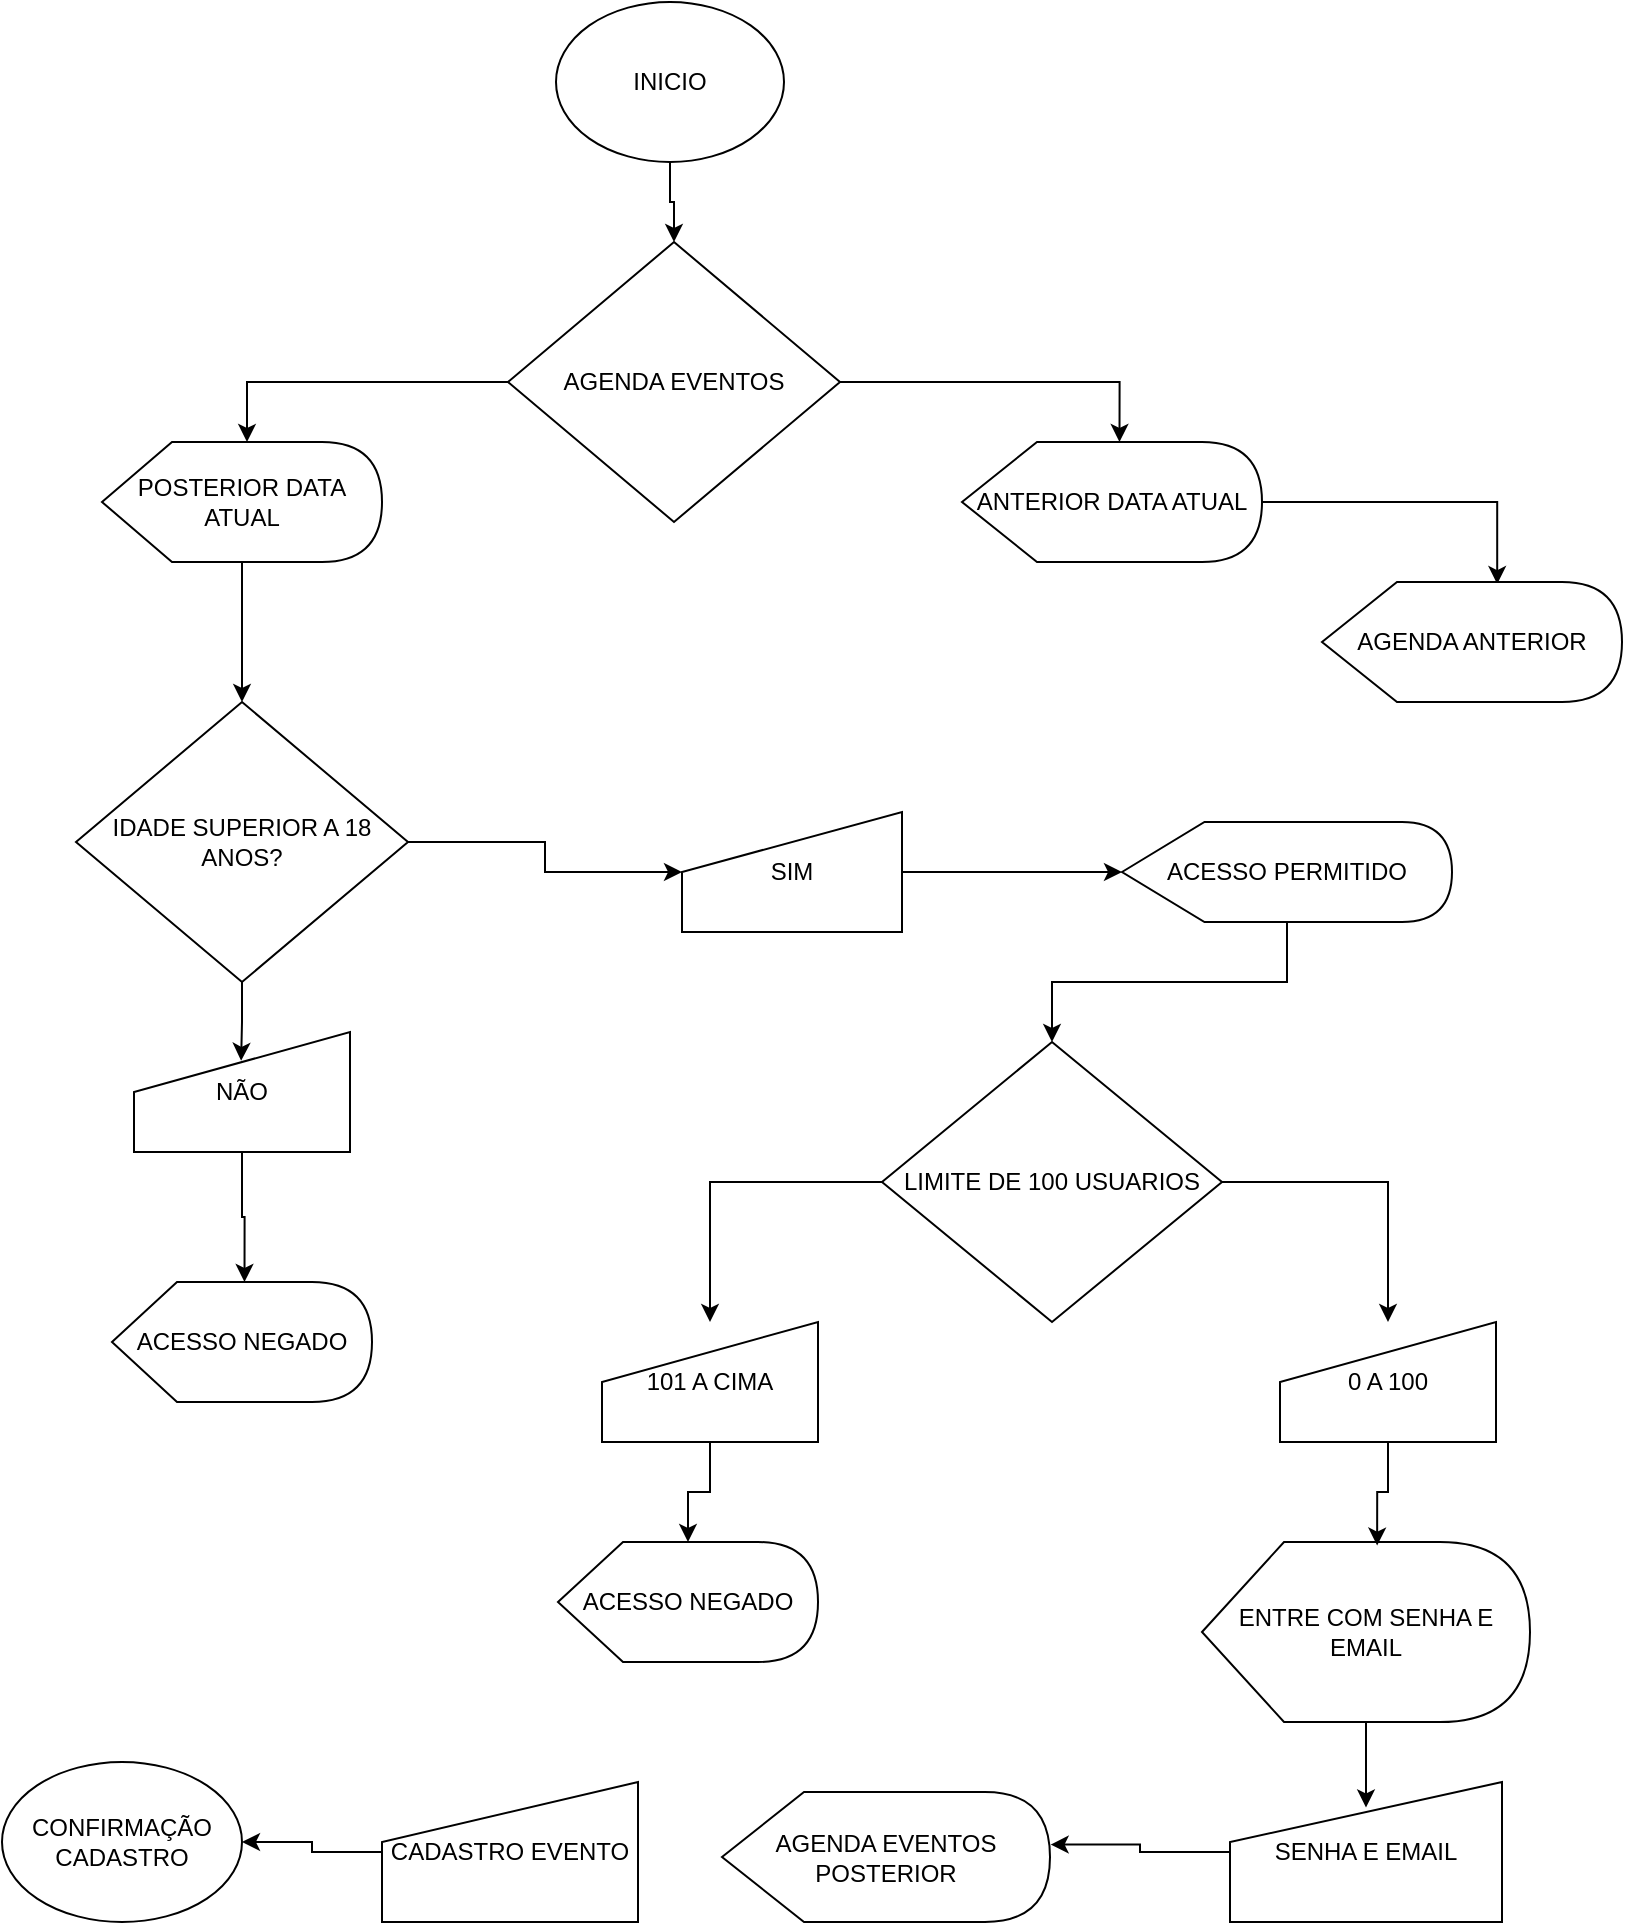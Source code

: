 <mxfile version="15.7.1" type="github">
  <diagram id="5vNQJsYaYcz5H4jWL_h0" name="Page-1">
    <mxGraphModel dx="1483" dy="827" grid="1" gridSize="10" guides="1" tooltips="1" connect="1" arrows="1" fold="1" page="1" pageScale="1" pageWidth="827" pageHeight="1169" math="0" shadow="0">
      <root>
        <mxCell id="0" />
        <mxCell id="1" parent="0" />
        <mxCell id="8SYWMNtoADGByvKFFwp1-2" style="edgeStyle=orthogonalEdgeStyle;rounded=0;orthogonalLoop=1;jettySize=auto;html=1;entryX=0.5;entryY=0;entryDx=0;entryDy=0;" edge="1" parent="1" source="8SYWMNtoADGByvKFFwp1-1" target="8SYWMNtoADGByvKFFwp1-29">
          <mxGeometry relative="1" as="geometry">
            <mxPoint x="414" y="100" as="targetPoint" />
          </mxGeometry>
        </mxCell>
        <mxCell id="8SYWMNtoADGByvKFFwp1-1" value="INICIO" style="ellipse;whiteSpace=wrap;html=1;" vertex="1" parent="1">
          <mxGeometry x="357" width="114" height="80" as="geometry" />
        </mxCell>
        <mxCell id="8SYWMNtoADGByvKFFwp1-4" style="edgeStyle=orthogonalEdgeStyle;rounded=0;orthogonalLoop=1;jettySize=auto;html=1;entryX=0.5;entryY=0.182;entryDx=0;entryDy=0;entryPerimeter=0;" edge="1" parent="1" source="8SYWMNtoADGByvKFFwp1-3" target="8SYWMNtoADGByvKFFwp1-5">
          <mxGeometry relative="1" as="geometry">
            <mxPoint x="414" y="280" as="targetPoint" />
          </mxGeometry>
        </mxCell>
        <mxCell id="8SYWMNtoADGByvKFFwp1-3" value="ENTRE COM SENHA E EMAIL" style="shape=display;whiteSpace=wrap;html=1;" vertex="1" parent="1">
          <mxGeometry x="680" y="770" width="164" height="90" as="geometry" />
        </mxCell>
        <mxCell id="8SYWMNtoADGByvKFFwp1-55" style="edgeStyle=orthogonalEdgeStyle;rounded=0;orthogonalLoop=1;jettySize=auto;html=1;entryX=1.002;entryY=0.404;entryDx=0;entryDy=0;entryPerimeter=0;" edge="1" parent="1" source="8SYWMNtoADGByvKFFwp1-5" target="8SYWMNtoADGByvKFFwp1-54">
          <mxGeometry relative="1" as="geometry" />
        </mxCell>
        <mxCell id="8SYWMNtoADGByvKFFwp1-5" value="SENHA E EMAIL" style="shape=manualInput;whiteSpace=wrap;html=1;" vertex="1" parent="1">
          <mxGeometry x="694" y="890" width="136" height="70" as="geometry" />
        </mxCell>
        <mxCell id="8SYWMNtoADGByvKFFwp1-39" style="edgeStyle=orthogonalEdgeStyle;rounded=0;orthogonalLoop=1;jettySize=auto;html=1;" edge="1" parent="1" source="8SYWMNtoADGByvKFFwp1-12" target="8SYWMNtoADGByvKFFwp1-22">
          <mxGeometry relative="1" as="geometry" />
        </mxCell>
        <mxCell id="8SYWMNtoADGByvKFFwp1-40" style="edgeStyle=orthogonalEdgeStyle;rounded=0;orthogonalLoop=1;jettySize=auto;html=1;entryX=0.496;entryY=0.24;entryDx=0;entryDy=0;entryPerimeter=0;" edge="1" parent="1" source="8SYWMNtoADGByvKFFwp1-12" target="8SYWMNtoADGByvKFFwp1-23">
          <mxGeometry relative="1" as="geometry" />
        </mxCell>
        <mxCell id="8SYWMNtoADGByvKFFwp1-12" value="IDADE SUPERIOR A 18 ANOS?" style="rhombus;whiteSpace=wrap;html=1;" vertex="1" parent="1">
          <mxGeometry x="117" y="350" width="166" height="140" as="geometry" />
        </mxCell>
        <mxCell id="8SYWMNtoADGByvKFFwp1-27" style="edgeStyle=orthogonalEdgeStyle;rounded=0;orthogonalLoop=1;jettySize=auto;html=1;" edge="1" parent="1" source="8SYWMNtoADGByvKFFwp1-22" target="8SYWMNtoADGByvKFFwp1-26">
          <mxGeometry relative="1" as="geometry" />
        </mxCell>
        <mxCell id="8SYWMNtoADGByvKFFwp1-22" value="SIM" style="shape=manualInput;whiteSpace=wrap;html=1;" vertex="1" parent="1">
          <mxGeometry x="420" y="405" width="110" height="60" as="geometry" />
        </mxCell>
        <mxCell id="8SYWMNtoADGByvKFFwp1-41" style="edgeStyle=orthogonalEdgeStyle;rounded=0;orthogonalLoop=1;jettySize=auto;html=1;entryX=0;entryY=0;entryDx=66.25;entryDy=0;entryPerimeter=0;" edge="1" parent="1" source="8SYWMNtoADGByvKFFwp1-23" target="8SYWMNtoADGByvKFFwp1-24">
          <mxGeometry relative="1" as="geometry" />
        </mxCell>
        <mxCell id="8SYWMNtoADGByvKFFwp1-23" value="NÃO" style="shape=manualInput;whiteSpace=wrap;html=1;" vertex="1" parent="1">
          <mxGeometry x="146" y="515" width="108" height="60" as="geometry" />
        </mxCell>
        <mxCell id="8SYWMNtoADGByvKFFwp1-24" value="ACESSO NEGADO" style="shape=display;whiteSpace=wrap;html=1;" vertex="1" parent="1">
          <mxGeometry x="135" y="640" width="130" height="60" as="geometry" />
        </mxCell>
        <mxCell id="8SYWMNtoADGByvKFFwp1-44" style="edgeStyle=orthogonalEdgeStyle;rounded=0;orthogonalLoop=1;jettySize=auto;html=1;" edge="1" parent="1" source="8SYWMNtoADGByvKFFwp1-26" target="8SYWMNtoADGByvKFFwp1-43">
          <mxGeometry relative="1" as="geometry" />
        </mxCell>
        <mxCell id="8SYWMNtoADGByvKFFwp1-26" value="ACESSO PERMITIDO" style="shape=display;whiteSpace=wrap;html=1;" vertex="1" parent="1">
          <mxGeometry x="640" y="410" width="165" height="50" as="geometry" />
        </mxCell>
        <mxCell id="8SYWMNtoADGByvKFFwp1-33" style="edgeStyle=orthogonalEdgeStyle;rounded=0;orthogonalLoop=1;jettySize=auto;html=1;entryX=0;entryY=0;entryDx=78.75;entryDy=0;entryPerimeter=0;" edge="1" parent="1" source="8SYWMNtoADGByvKFFwp1-29" target="8SYWMNtoADGByvKFFwp1-32">
          <mxGeometry relative="1" as="geometry" />
        </mxCell>
        <mxCell id="8SYWMNtoADGByvKFFwp1-34" style="edgeStyle=orthogonalEdgeStyle;rounded=0;orthogonalLoop=1;jettySize=auto;html=1;entryX=0;entryY=0;entryDx=72.5;entryDy=0;entryPerimeter=0;" edge="1" parent="1" source="8SYWMNtoADGByvKFFwp1-29" target="8SYWMNtoADGByvKFFwp1-31">
          <mxGeometry relative="1" as="geometry" />
        </mxCell>
        <mxCell id="8SYWMNtoADGByvKFFwp1-29" value="AGENDA EVENTOS" style="rhombus;whiteSpace=wrap;html=1;" vertex="1" parent="1">
          <mxGeometry x="333" y="120" width="166" height="140" as="geometry" />
        </mxCell>
        <mxCell id="8SYWMNtoADGByvKFFwp1-35" style="edgeStyle=orthogonalEdgeStyle;rounded=0;orthogonalLoop=1;jettySize=auto;html=1;entryX=0.5;entryY=0;entryDx=0;entryDy=0;" edge="1" parent="1" source="8SYWMNtoADGByvKFFwp1-31" target="8SYWMNtoADGByvKFFwp1-12">
          <mxGeometry relative="1" as="geometry">
            <mxPoint x="202" y="340" as="targetPoint" />
          </mxGeometry>
        </mxCell>
        <mxCell id="8SYWMNtoADGByvKFFwp1-31" value="POSTERIOR DATA ATUAL" style="shape=display;whiteSpace=wrap;html=1;" vertex="1" parent="1">
          <mxGeometry x="130" y="220" width="140" height="60" as="geometry" />
        </mxCell>
        <mxCell id="8SYWMNtoADGByvKFFwp1-53" style="edgeStyle=orthogonalEdgeStyle;rounded=0;orthogonalLoop=1;jettySize=auto;html=1;entryX=0.584;entryY=0.017;entryDx=0;entryDy=0;entryPerimeter=0;" edge="1" parent="1" source="8SYWMNtoADGByvKFFwp1-32" target="8SYWMNtoADGByvKFFwp1-52">
          <mxGeometry relative="1" as="geometry" />
        </mxCell>
        <mxCell id="8SYWMNtoADGByvKFFwp1-32" value="ANTERIOR DATA ATUAL" style="shape=display;whiteSpace=wrap;html=1;" vertex="1" parent="1">
          <mxGeometry x="560" y="220" width="150" height="60" as="geometry" />
        </mxCell>
        <mxCell id="8SYWMNtoADGByvKFFwp1-46" style="edgeStyle=orthogonalEdgeStyle;rounded=0;orthogonalLoop=1;jettySize=auto;html=1;entryX=0.5;entryY=0;entryDx=0;entryDy=0;" edge="1" parent="1" source="8SYWMNtoADGByvKFFwp1-43" target="8SYWMNtoADGByvKFFwp1-45">
          <mxGeometry relative="1" as="geometry" />
        </mxCell>
        <mxCell id="8SYWMNtoADGByvKFFwp1-49" style="edgeStyle=orthogonalEdgeStyle;rounded=0;orthogonalLoop=1;jettySize=auto;html=1;entryX=0.5;entryY=0;entryDx=0;entryDy=0;" edge="1" parent="1" source="8SYWMNtoADGByvKFFwp1-43" target="8SYWMNtoADGByvKFFwp1-48">
          <mxGeometry relative="1" as="geometry" />
        </mxCell>
        <mxCell id="8SYWMNtoADGByvKFFwp1-43" value="LIMITE DE 100 USUARIOS" style="rhombus;whiteSpace=wrap;html=1;" vertex="1" parent="1">
          <mxGeometry x="520" y="520" width="170" height="140" as="geometry" />
        </mxCell>
        <mxCell id="8SYWMNtoADGByvKFFwp1-47" style="edgeStyle=orthogonalEdgeStyle;rounded=0;orthogonalLoop=1;jettySize=auto;html=1;entryX=0.534;entryY=0.02;entryDx=0;entryDy=0;entryPerimeter=0;" edge="1" parent="1" source="8SYWMNtoADGByvKFFwp1-45" target="8SYWMNtoADGByvKFFwp1-3">
          <mxGeometry relative="1" as="geometry" />
        </mxCell>
        <mxCell id="8SYWMNtoADGByvKFFwp1-45" value="0 A 100" style="shape=manualInput;whiteSpace=wrap;html=1;" vertex="1" parent="1">
          <mxGeometry x="719" y="660" width="108" height="60" as="geometry" />
        </mxCell>
        <mxCell id="8SYWMNtoADGByvKFFwp1-51" style="edgeStyle=orthogonalEdgeStyle;rounded=0;orthogonalLoop=1;jettySize=auto;html=1;" edge="1" parent="1" source="8SYWMNtoADGByvKFFwp1-48" target="8SYWMNtoADGByvKFFwp1-50">
          <mxGeometry relative="1" as="geometry" />
        </mxCell>
        <mxCell id="8SYWMNtoADGByvKFFwp1-48" value="101 A CIMA" style="shape=manualInput;whiteSpace=wrap;html=1;" vertex="1" parent="1">
          <mxGeometry x="380" y="660" width="108" height="60" as="geometry" />
        </mxCell>
        <mxCell id="8SYWMNtoADGByvKFFwp1-50" value="ACESSO NEGADO" style="shape=display;whiteSpace=wrap;html=1;" vertex="1" parent="1">
          <mxGeometry x="358" y="770" width="130" height="60" as="geometry" />
        </mxCell>
        <mxCell id="8SYWMNtoADGByvKFFwp1-52" value="AGENDA ANTERIOR" style="shape=display;whiteSpace=wrap;html=1;" vertex="1" parent="1">
          <mxGeometry x="740" y="290" width="150" height="60" as="geometry" />
        </mxCell>
        <mxCell id="8SYWMNtoADGByvKFFwp1-54" value="AGENDA EVENTOS POSTERIOR" style="shape=display;whiteSpace=wrap;html=1;" vertex="1" parent="1">
          <mxGeometry x="440" y="895" width="164" height="65" as="geometry" />
        </mxCell>
        <mxCell id="8SYWMNtoADGByvKFFwp1-58" style="edgeStyle=orthogonalEdgeStyle;rounded=0;orthogonalLoop=1;jettySize=auto;html=1;entryX=1;entryY=0.5;entryDx=0;entryDy=0;" edge="1" parent="1" source="8SYWMNtoADGByvKFFwp1-56" target="8SYWMNtoADGByvKFFwp1-57">
          <mxGeometry relative="1" as="geometry" />
        </mxCell>
        <mxCell id="8SYWMNtoADGByvKFFwp1-56" value="CADASTRO EVENTO" style="shape=manualInput;whiteSpace=wrap;html=1;" vertex="1" parent="1">
          <mxGeometry x="270" y="890" width="128" height="70" as="geometry" />
        </mxCell>
        <mxCell id="8SYWMNtoADGByvKFFwp1-57" value="CONFIRMAÇÃO CADASTRO" style="ellipse;whiteSpace=wrap;html=1;" vertex="1" parent="1">
          <mxGeometry x="80" y="880" width="120" height="80" as="geometry" />
        </mxCell>
      </root>
    </mxGraphModel>
  </diagram>
</mxfile>
